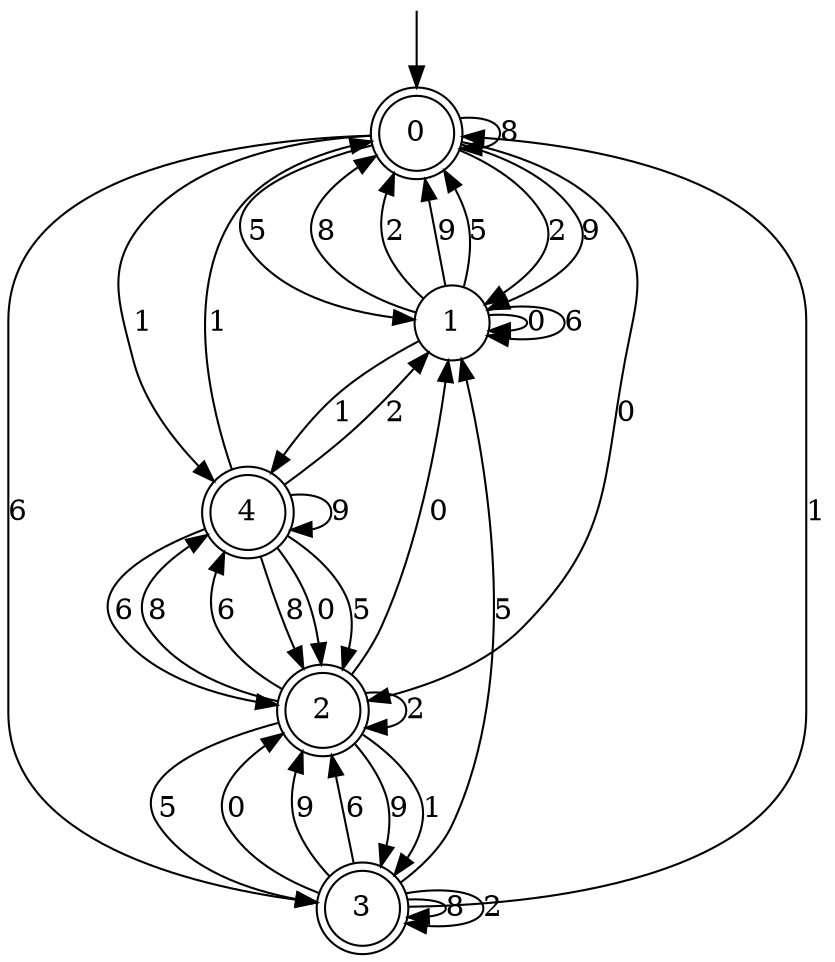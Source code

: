 digraph g {

	s0 [shape="doublecircle" label="0"];
	s1 [shape="circle" label="1"];
	s2 [shape="doublecircle" label="2"];
	s3 [shape="doublecircle" label="3"];
	s4 [shape="doublecircle" label="4"];
	s0 -> s0 [label="8"];
	s0 -> s1 [label="2"];
	s0 -> s2 [label="0"];
	s0 -> s1 [label="9"];
	s0 -> s3 [label="6"];
	s0 -> s4 [label="1"];
	s0 -> s1 [label="5"];
	s1 -> s0 [label="8"];
	s1 -> s0 [label="2"];
	s1 -> s1 [label="0"];
	s1 -> s0 [label="9"];
	s1 -> s1 [label="6"];
	s1 -> s4 [label="1"];
	s1 -> s0 [label="5"];
	s2 -> s4 [label="8"];
	s2 -> s2 [label="2"];
	s2 -> s1 [label="0"];
	s2 -> s3 [label="9"];
	s2 -> s4 [label="6"];
	s2 -> s3 [label="1"];
	s2 -> s3 [label="5"];
	s3 -> s3 [label="8"];
	s3 -> s3 [label="2"];
	s3 -> s2 [label="0"];
	s3 -> s2 [label="9"];
	s3 -> s2 [label="6"];
	s3 -> s0 [label="1"];
	s3 -> s1 [label="5"];
	s4 -> s2 [label="8"];
	s4 -> s1 [label="2"];
	s4 -> s2 [label="0"];
	s4 -> s4 [label="9"];
	s4 -> s2 [label="6"];
	s4 -> s0 [label="1"];
	s4 -> s2 [label="5"];

__start0 [label="" shape="none" width="0" height="0"];
__start0 -> s0;

}
